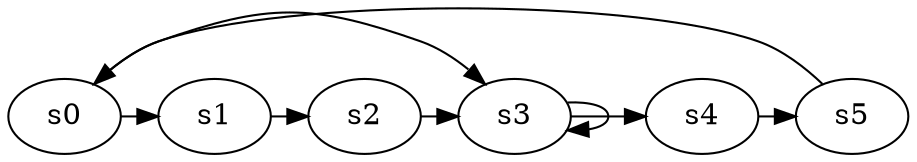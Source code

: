 digraph game_0420_cycle_6 {
    s0 [name="s0", player=1, target=1];
    s1 [name="s1", player=0];
    s2 [name="s2", player=0];
    s3 [name="s3", player=0];
    s4 [name="s4", player=0];
    s5 [name="s5", player=1];

    s0 -> s1 [constraint="time % 5 == 0 || time % 5 == 1"];
    s1 -> s2 [constraint="time == 0 || time == 5 || time == 23"];
    s2 -> s3 [constraint="time % 5 == 4"];
    s3 -> s4 [constraint="time % 2 == 0 || time % 2 == 1"];
    s4 -> s5 [constraint="time == 0 || time == 4 || time == 9 || time == 10 || time == 20"];
    s5 -> s0 [constraint="time % 4 == 0"];
    s0 -> s3 [constraint="time == 4 || time == 9 || time == 14"];
    s3 -> s3 [constraint="time % 3 == 0"];
}
